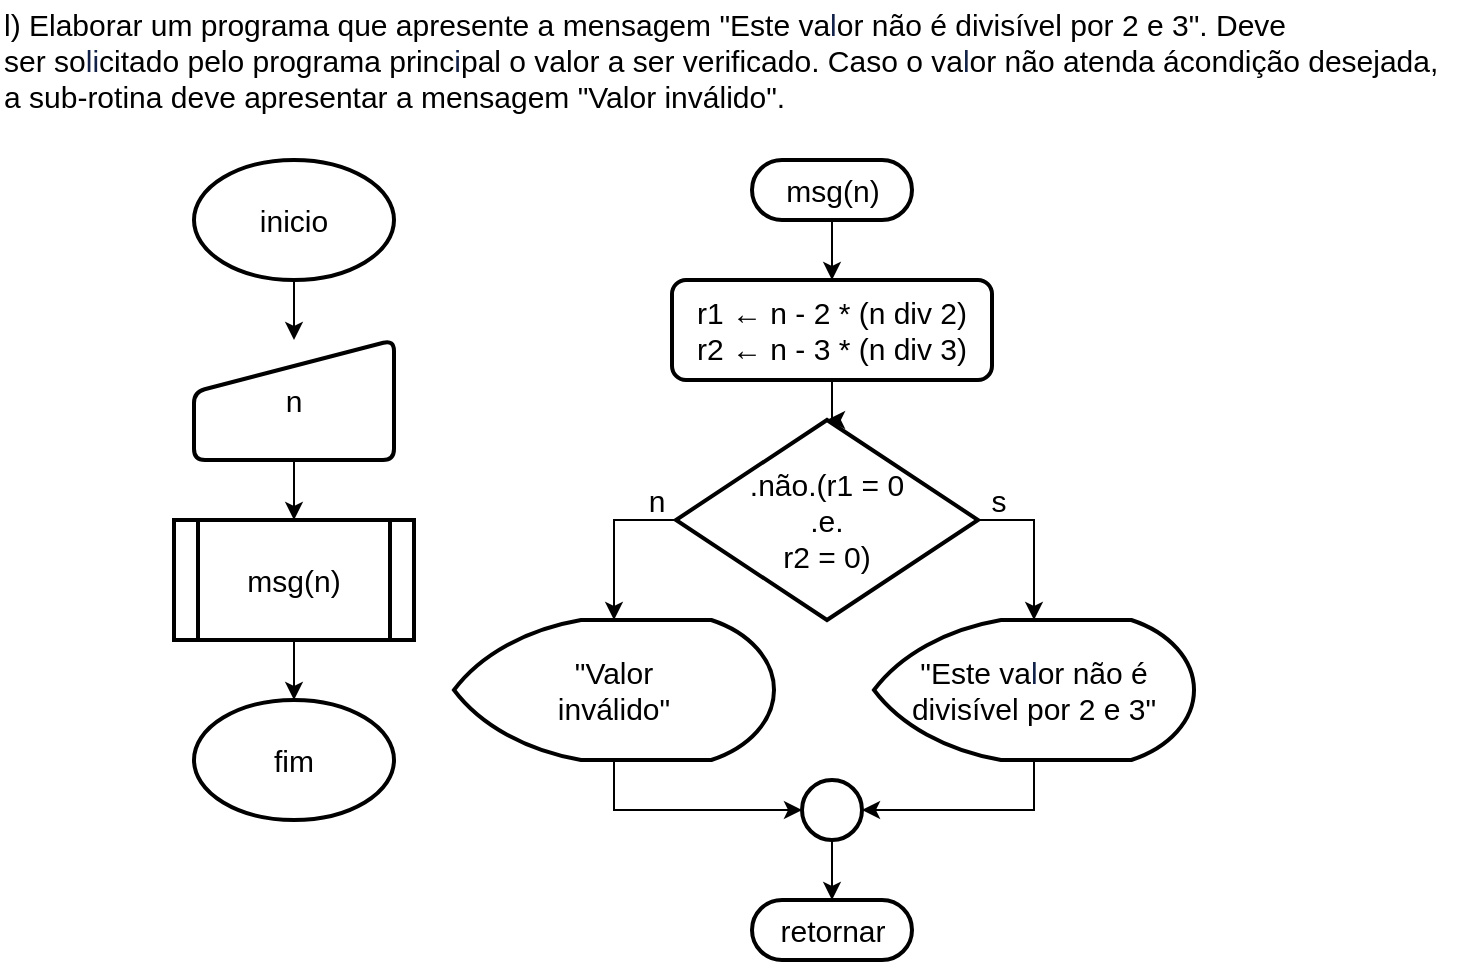 <mxfile version="19.0.3" type="device"><diagram id="LUb14tD8hxMCr1uyzmFq" name="Página-1"><mxGraphModel dx="1929" dy="865" grid="1" gridSize="10" guides="1" tooltips="1" connect="1" arrows="1" fold="1" page="1" pageScale="1" pageWidth="827" pageHeight="1169" math="0" shadow="0"><root><mxCell id="0"/><mxCell id="1" parent="0"/><mxCell id="vsjV2IppIa12tNg_wV55-1" value="&lt;span class=&quot;fontstyle0&quot; style=&quot;font-size: 15px;&quot;&gt;l) &lt;/span&gt;&lt;span class=&quot;fontstyle2&quot; style=&quot;font-size: 15px;&quot;&gt;Elaborar um programa que apresente a mensagem &quot;Este va&lt;/span&gt;&lt;span style=&quot;color: rgb(17, 33, 71); font-size: 15px;&quot; class=&quot;fontstyle2&quot;&gt;l&lt;/span&gt;&lt;span class=&quot;fontstyle2&quot; style=&quot;font-size: 15px;&quot;&gt;or não é divisível por 2 e 3&quot;. Deve&lt;br style=&quot;font-size: 15px;&quot;&gt;ser so&lt;/span&gt;&lt;span style=&quot;color: rgb(17, 33, 71); font-size: 15px;&quot; class=&quot;fontstyle2&quot;&gt;li&lt;/span&gt;&lt;span class=&quot;fontstyle2&quot; style=&quot;font-size: 15px;&quot;&gt;citado pelo programa princ&lt;/span&gt;&lt;span style=&quot;color: rgb(17, 33, 71); font-size: 15px;&quot; class=&quot;fontstyle2&quot;&gt;i&lt;/span&gt;&lt;span class=&quot;fontstyle2&quot; style=&quot;font-size: 15px;&quot;&gt;pal o valor a ser verificado. Caso o va&lt;/span&gt;&lt;span style=&quot;color: rgb(17, 33, 71); font-size: 15px;&quot; class=&quot;fontstyle2&quot;&gt;l&lt;/span&gt;&lt;span class=&quot;fontstyle2&quot; style=&quot;font-size: 15px;&quot;&gt;or não atenda á&lt;/span&gt;&lt;span class=&quot;fontstyle2&quot; style=&quot;font-size: 15px;&quot;&gt;condição desejada,&lt;br&gt;a sub-rotina deve apresentar a mensagem &quot;Valor inválido&quot;.&lt;/span&gt; " style="text;html=1;align=left;verticalAlign=middle;resizable=0;points=[];autosize=1;strokeColor=none;fillColor=none;fontSize=15;" vertex="1" parent="1"><mxGeometry x="-827" width="730" height="60" as="geometry"/></mxCell><mxCell id="vsjV2IppIa12tNg_wV55-2" value="" style="edgeStyle=orthogonalEdgeStyle;rounded=0;orthogonalLoop=1;jettySize=auto;html=1;fontSize=15;" edge="1" parent="1" source="vsjV2IppIa12tNg_wV55-3" target="vsjV2IppIa12tNg_wV55-6"><mxGeometry relative="1" as="geometry"/></mxCell><mxCell id="vsjV2IppIa12tNg_wV55-3" value="msg(n)" style="html=1;dashed=0;whitespace=wrap;shape=mxgraph.dfd.start;fontSize=15;strokeWidth=2;" vertex="1" parent="1"><mxGeometry x="-451" y="80" width="80" height="30" as="geometry"/></mxCell><mxCell id="vsjV2IppIa12tNg_wV55-4" value="retornar" style="html=1;dashed=0;whitespace=wrap;shape=mxgraph.dfd.start;fontSize=15;strokeWidth=2;" vertex="1" parent="1"><mxGeometry x="-451" y="450" width="80" height="30" as="geometry"/></mxCell><mxCell id="vsjV2IppIa12tNg_wV55-5" value="" style="edgeStyle=orthogonalEdgeStyle;rounded=0;orthogonalLoop=1;jettySize=auto;html=1;fontSize=15;" edge="1" parent="1" source="vsjV2IppIa12tNg_wV55-6" target="vsjV2IppIa12tNg_wV55-9"><mxGeometry relative="1" as="geometry"/></mxCell><mxCell id="vsjV2IppIa12tNg_wV55-6" value="r1 ← n - 2 * (n div 2)&lt;br&gt;r2 ← n - 3 * (n div 3)" style="rounded=1;whiteSpace=wrap;html=1;absoluteArcSize=1;arcSize=14;strokeWidth=2;fontSize=15;" vertex="1" parent="1"><mxGeometry x="-491" y="140" width="160" height="50" as="geometry"/></mxCell><mxCell id="vsjV2IppIa12tNg_wV55-7" style="edgeStyle=orthogonalEdgeStyle;rounded=0;orthogonalLoop=1;jettySize=auto;html=1;exitX=1;exitY=0.5;exitDx=0;exitDy=0;exitPerimeter=0;fontSize=15;" edge="1" parent="1" source="vsjV2IppIa12tNg_wV55-9" target="vsjV2IppIa12tNg_wV55-11"><mxGeometry relative="1" as="geometry"/></mxCell><mxCell id="vsjV2IppIa12tNg_wV55-8" style="edgeStyle=orthogonalEdgeStyle;rounded=0;orthogonalLoop=1;jettySize=auto;html=1;exitX=0;exitY=0.5;exitDx=0;exitDy=0;exitPerimeter=0;fontSize=15;" edge="1" parent="1" source="vsjV2IppIa12tNg_wV55-9" target="vsjV2IppIa12tNg_wV55-14"><mxGeometry relative="1" as="geometry"/></mxCell><mxCell id="vsjV2IppIa12tNg_wV55-9" value=".não.(r1 = 0&lt;br&gt;.e.&lt;br&gt;r2 = 0)" style="strokeWidth=2;html=1;shape=mxgraph.flowchart.decision;whiteSpace=wrap;fontSize=15;" vertex="1" parent="1"><mxGeometry x="-489" y="210" width="151" height="100" as="geometry"/></mxCell><mxCell id="vsjV2IppIa12tNg_wV55-10" style="edgeStyle=orthogonalEdgeStyle;rounded=0;orthogonalLoop=1;jettySize=auto;html=1;exitX=0.5;exitY=1;exitDx=0;exitDy=0;exitPerimeter=0;entryX=1;entryY=0.5;entryDx=0;entryDy=0;entryPerimeter=0;fontSize=15;" edge="1" parent="1" source="vsjV2IppIa12tNg_wV55-11" target="vsjV2IppIa12tNg_wV55-17"><mxGeometry relative="1" as="geometry"/></mxCell><mxCell id="vsjV2IppIa12tNg_wV55-11" value="&lt;span style=&quot;text-align: left;&quot; class=&quot;fontstyle0&quot;&gt;&quot;Este va&lt;/span&gt;&lt;span style=&quot;text-align: left; color: rgb(17, 33, 71);&quot; class=&quot;fontstyle0&quot;&gt;l&lt;/span&gt;&lt;span style=&quot;text-align: left;&quot; class=&quot;fontstyle0&quot;&gt;or não é &lt;br&gt;divisível por 2 e 3&quot;&lt;/span&gt;" style="strokeWidth=2;html=1;shape=mxgraph.flowchart.display;whiteSpace=wrap;fontSize=15;" vertex="1" parent="1"><mxGeometry x="-390" y="310" width="160" height="70" as="geometry"/></mxCell><mxCell id="vsjV2IppIa12tNg_wV55-12" value="s" style="text;html=1;align=center;verticalAlign=middle;resizable=0;points=[];autosize=1;strokeColor=none;fillColor=none;fontSize=15;" vertex="1" parent="1"><mxGeometry x="-338" y="240" width="20" height="20" as="geometry"/></mxCell><mxCell id="vsjV2IppIa12tNg_wV55-13" style="edgeStyle=orthogonalEdgeStyle;rounded=0;orthogonalLoop=1;jettySize=auto;html=1;exitX=0.5;exitY=1;exitDx=0;exitDy=0;exitPerimeter=0;entryX=0;entryY=0.5;entryDx=0;entryDy=0;entryPerimeter=0;fontSize=15;" edge="1" parent="1" source="vsjV2IppIa12tNg_wV55-14" target="vsjV2IppIa12tNg_wV55-17"><mxGeometry relative="1" as="geometry"/></mxCell><mxCell id="vsjV2IppIa12tNg_wV55-14" value="&lt;span style=&quot;text-align: left;&quot;&gt;&quot;Valor&lt;br&gt;inválido&quot;&lt;/span&gt;" style="strokeWidth=2;html=1;shape=mxgraph.flowchart.display;whiteSpace=wrap;fontSize=15;" vertex="1" parent="1"><mxGeometry x="-600" y="310" width="160" height="70" as="geometry"/></mxCell><mxCell id="vsjV2IppIa12tNg_wV55-15" value="n" style="text;html=1;align=center;verticalAlign=middle;resizable=0;points=[];autosize=1;strokeColor=none;fillColor=none;fontSize=15;" vertex="1" parent="1"><mxGeometry x="-509" y="240" width="20" height="20" as="geometry"/></mxCell><mxCell id="vsjV2IppIa12tNg_wV55-16" value="" style="edgeStyle=orthogonalEdgeStyle;rounded=0;orthogonalLoop=1;jettySize=auto;html=1;fontSize=15;" edge="1" parent="1" source="vsjV2IppIa12tNg_wV55-17" target="vsjV2IppIa12tNg_wV55-4"><mxGeometry relative="1" as="geometry"/></mxCell><mxCell id="vsjV2IppIa12tNg_wV55-17" value="" style="verticalLabelPosition=bottom;verticalAlign=top;html=1;shape=mxgraph.flowchart.on-page_reference;fontSize=15;strokeWidth=2;" vertex="1" parent="1"><mxGeometry x="-426" y="390" width="30" height="30" as="geometry"/></mxCell><mxCell id="vsjV2IppIa12tNg_wV55-18" value="fim" style="strokeWidth=2;html=1;shape=mxgraph.flowchart.start_1;whiteSpace=wrap;fontSize=15;" vertex="1" parent="1"><mxGeometry x="-730" y="350" width="100" height="60" as="geometry"/></mxCell><mxCell id="vsjV2IppIa12tNg_wV55-19" value="" style="edgeStyle=orthogonalEdgeStyle;rounded=0;orthogonalLoop=1;jettySize=auto;html=1;fontSize=15;" edge="1" parent="1" source="vsjV2IppIa12tNg_wV55-20" target="vsjV2IppIa12tNg_wV55-22"><mxGeometry relative="1" as="geometry"/></mxCell><mxCell id="vsjV2IppIa12tNg_wV55-20" value="inicio" style="strokeWidth=2;html=1;shape=mxgraph.flowchart.start_1;whiteSpace=wrap;fontSize=15;" vertex="1" parent="1"><mxGeometry x="-730" y="80" width="100" height="60" as="geometry"/></mxCell><mxCell id="vsjV2IppIa12tNg_wV55-21" value="" style="edgeStyle=orthogonalEdgeStyle;rounded=0;orthogonalLoop=1;jettySize=auto;html=1;fontSize=15;" edge="1" parent="1" source="vsjV2IppIa12tNg_wV55-22" target="vsjV2IppIa12tNg_wV55-24"><mxGeometry relative="1" as="geometry"/></mxCell><mxCell id="vsjV2IppIa12tNg_wV55-22" value="n" style="html=1;strokeWidth=2;shape=manualInput;whiteSpace=wrap;rounded=1;size=26;arcSize=11;fontSize=15;" vertex="1" parent="1"><mxGeometry x="-730" y="170" width="100" height="60" as="geometry"/></mxCell><mxCell id="vsjV2IppIa12tNg_wV55-23" value="" style="edgeStyle=orthogonalEdgeStyle;rounded=0;orthogonalLoop=1;jettySize=auto;html=1;fontSize=15;" edge="1" parent="1" source="vsjV2IppIa12tNg_wV55-24" target="vsjV2IppIa12tNg_wV55-18"><mxGeometry relative="1" as="geometry"/></mxCell><mxCell id="vsjV2IppIa12tNg_wV55-24" value="msg(n)" style="shape=process;whiteSpace=wrap;html=1;backgroundOutline=1;fontSize=15;strokeWidth=2;rounded=1;arcSize=0;" vertex="1" parent="1"><mxGeometry x="-740" y="260" width="120" height="60" as="geometry"/></mxCell></root></mxGraphModel></diagram></mxfile>